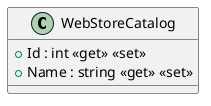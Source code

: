@startuml
class WebStoreCatalog {
    + Id : int <<get>> <<set>>
    + Name : string <<get>> <<set>>
}
@enduml

